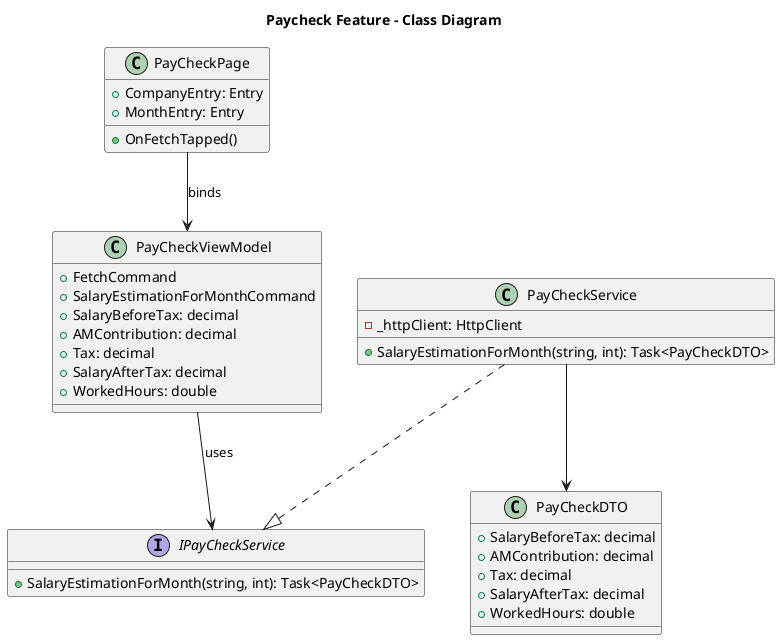 @startuml
title Paycheck Feature - Class Diagram

' UI Layer
class PayCheckPage {
    +CompanyEntry: Entry
    +MonthEntry: Entry
    +OnFetchTapped()
}

' ViewModel
class PayCheckViewModel {
    +FetchCommand
    +SalaryEstimationForMonthCommand
    +SalaryBeforeTax: decimal
    +AMContribution: decimal
    +Tax: decimal
    +SalaryAfterTax: decimal
    +WorkedHours: double
}

' Service Interface
interface IPayCheckService {
    +SalaryEstimationForMonth(string, int): Task<PayCheckDTO>
}

' Service Implementation
class PayCheckService {
    -_httpClient: HttpClient
    +SalaryEstimationForMonth(string, int): Task<PayCheckDTO>
}

' DTO
class PayCheckDTO {
    +SalaryBeforeTax: decimal
    +AMContribution: decimal
    +Tax: decimal
    +SalaryAfterTax: decimal
    +WorkedHours: double
}

' Relationships
PayCheckPage --> PayCheckViewModel : binds
PayCheckViewModel --> IPayCheckService : uses
PayCheckService ..|> IPayCheckService
PayCheckService --> PayCheckDTO

@enduml
